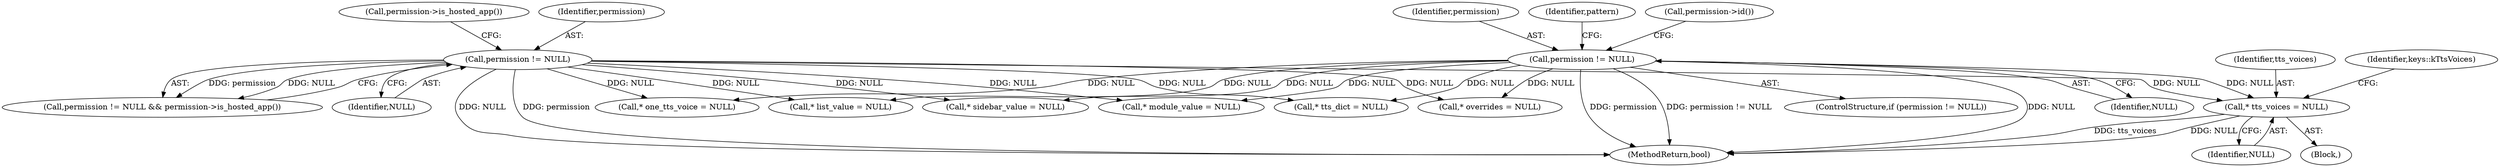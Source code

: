 digraph "0_Chrome_c63f2b7fe4fe2977f858a8e36d5f48db17eff2e7_30@pointer" {
"1002175" [label="(Call,* tts_voices = NULL)"];
"1001421" [label="(Call,permission != NULL)"];
"1001446" [label="(Call,permission != NULL)"];
"1001680" [label="(Call,* list_value = NULL)"];
"1001421" [label="(Call,permission != NULL)"];
"1001447" [label="(Identifier,permission)"];
"1001445" [label="(Call,permission != NULL && permission->is_hosted_app())"];
"1001422" [label="(Identifier,permission)"];
"1001466" [label="(Identifier,pattern)"];
"1002176" [label="(Identifier,tts_voices)"];
"1002175" [label="(Call,* tts_voices = NULL)"];
"1001449" [label="(Call,permission->is_hosted_app())"];
"1001446" [label="(Call,permission != NULL)"];
"1002113" [label="(Call,* sidebar_value = NULL)"];
"1002177" [label="(Identifier,NULL)"];
"1002154" [label="(Call,* tts_dict = NULL)"];
"1001615" [label="(Call,* overrides = NULL)"];
"1002203" [label="(Call,* one_tts_voice = NULL)"];
"1001428" [label="(Call,permission->id())"];
"1001420" [label="(ControlStructure,if (permission != NULL))"];
"1002173" [label="(Block,)"];
"1002448" [label="(MethodReturn,bool)"];
"1001448" [label="(Identifier,NULL)"];
"1002181" [label="(Identifier,keys::kTtsVoices)"];
"1001708" [label="(Call,* module_value = NULL)"];
"1001423" [label="(Identifier,NULL)"];
"1002175" -> "1002173"  [label="AST: "];
"1002175" -> "1002177"  [label="CFG: "];
"1002176" -> "1002175"  [label="AST: "];
"1002177" -> "1002175"  [label="AST: "];
"1002181" -> "1002175"  [label="CFG: "];
"1002175" -> "1002448"  [label="DDG: tts_voices"];
"1002175" -> "1002448"  [label="DDG: NULL"];
"1001421" -> "1002175"  [label="DDG: NULL"];
"1001446" -> "1002175"  [label="DDG: NULL"];
"1001421" -> "1001420"  [label="AST: "];
"1001421" -> "1001423"  [label="CFG: "];
"1001422" -> "1001421"  [label="AST: "];
"1001423" -> "1001421"  [label="AST: "];
"1001428" -> "1001421"  [label="CFG: "];
"1001466" -> "1001421"  [label="CFG: "];
"1001421" -> "1002448"  [label="DDG: permission"];
"1001421" -> "1002448"  [label="DDG: permission != NULL"];
"1001421" -> "1002448"  [label="DDG: NULL"];
"1001421" -> "1001615"  [label="DDG: NULL"];
"1001421" -> "1001680"  [label="DDG: NULL"];
"1001421" -> "1001708"  [label="DDG: NULL"];
"1001421" -> "1002113"  [label="DDG: NULL"];
"1001421" -> "1002154"  [label="DDG: NULL"];
"1001421" -> "1002203"  [label="DDG: NULL"];
"1001446" -> "1001445"  [label="AST: "];
"1001446" -> "1001448"  [label="CFG: "];
"1001447" -> "1001446"  [label="AST: "];
"1001448" -> "1001446"  [label="AST: "];
"1001449" -> "1001446"  [label="CFG: "];
"1001445" -> "1001446"  [label="CFG: "];
"1001446" -> "1002448"  [label="DDG: NULL"];
"1001446" -> "1002448"  [label="DDG: permission"];
"1001446" -> "1001445"  [label="DDG: permission"];
"1001446" -> "1001445"  [label="DDG: NULL"];
"1001446" -> "1001615"  [label="DDG: NULL"];
"1001446" -> "1001680"  [label="DDG: NULL"];
"1001446" -> "1001708"  [label="DDG: NULL"];
"1001446" -> "1002113"  [label="DDG: NULL"];
"1001446" -> "1002154"  [label="DDG: NULL"];
"1001446" -> "1002203"  [label="DDG: NULL"];
}
